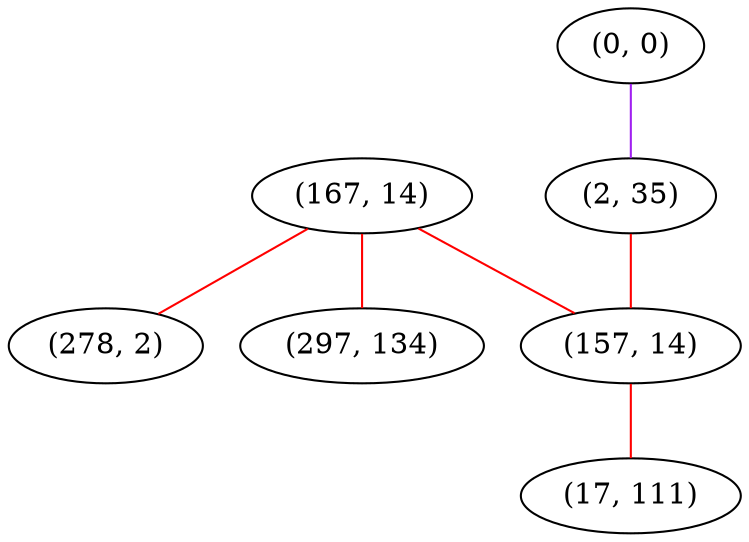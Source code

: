 graph "" {
"(167, 14)";
"(278, 2)";
"(0, 0)";
"(2, 35)";
"(157, 14)";
"(297, 134)";
"(17, 111)";
"(167, 14)" -- "(157, 14)"  [color=red, key=0, weight=1];
"(167, 14)" -- "(278, 2)"  [color=red, key=0, weight=1];
"(167, 14)" -- "(297, 134)"  [color=red, key=0, weight=1];
"(0, 0)" -- "(2, 35)"  [color=purple, key=0, weight=4];
"(2, 35)" -- "(157, 14)"  [color=red, key=0, weight=1];
"(157, 14)" -- "(17, 111)"  [color=red, key=0, weight=1];
}
